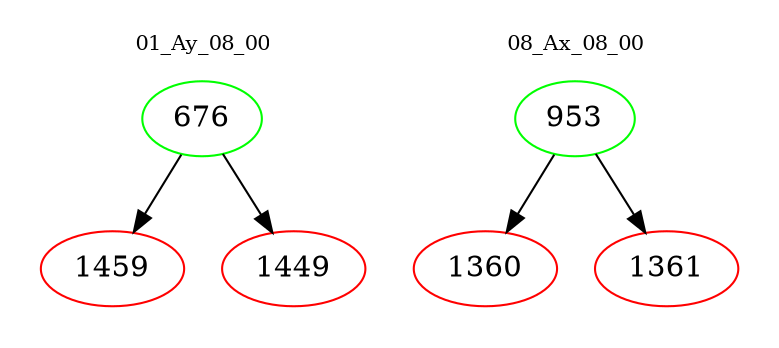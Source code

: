 digraph{
subgraph cluster_0 {
color = white
label = "01_Ay_08_00";
fontsize=10;
T0_676 [label="676", color="green"]
T0_676 -> T0_1459 [color="black"]
T0_1459 [label="1459", color="red"]
T0_676 -> T0_1449 [color="black"]
T0_1449 [label="1449", color="red"]
}
subgraph cluster_1 {
color = white
label = "08_Ax_08_00";
fontsize=10;
T1_953 [label="953", color="green"]
T1_953 -> T1_1360 [color="black"]
T1_1360 [label="1360", color="red"]
T1_953 -> T1_1361 [color="black"]
T1_1361 [label="1361", color="red"]
}
}

